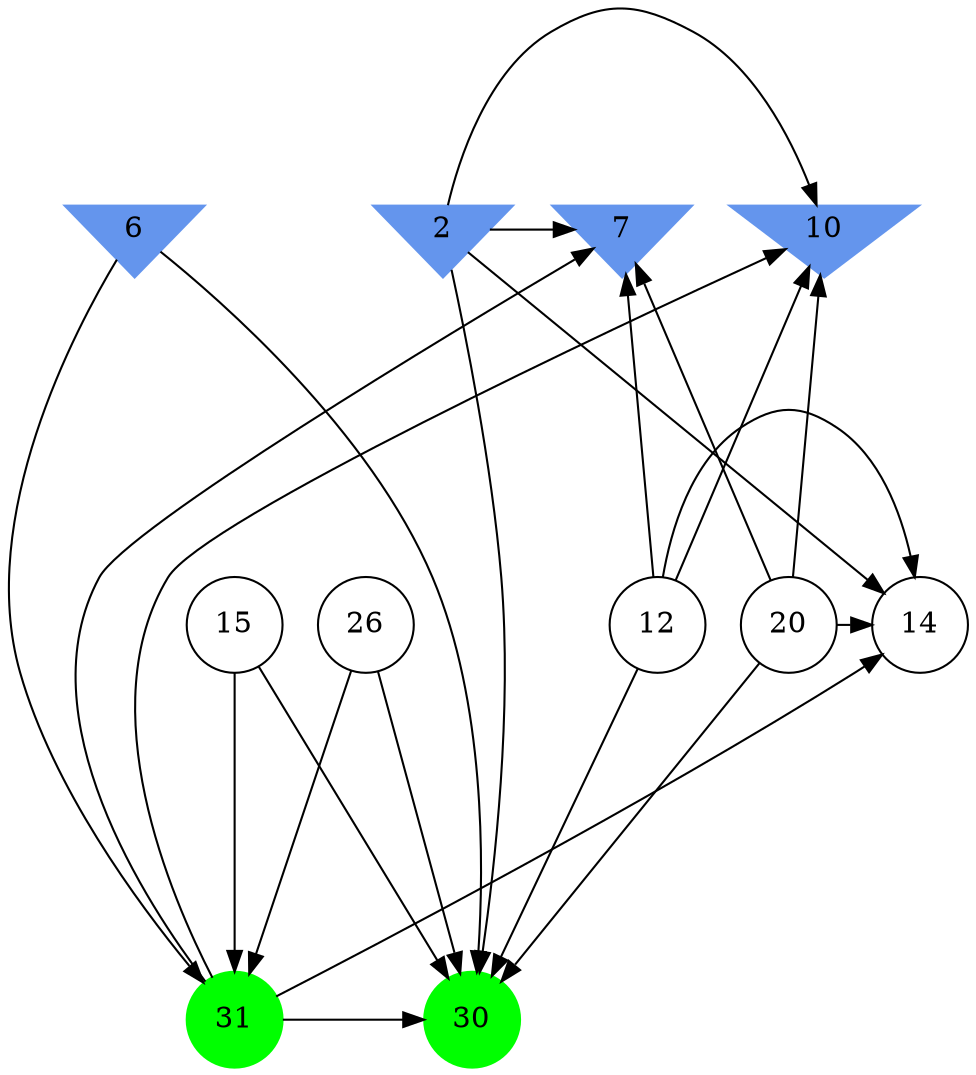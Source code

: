 digraph brain {
	ranksep=2.0;
	2 [shape=invtriangle,style=filled,color=cornflowerblue];
	6 [shape=invtriangle,style=filled,color=cornflowerblue];
	7 [shape=invtriangle,style=filled,color=cornflowerblue];
	10 [shape=invtriangle,style=filled,color=cornflowerblue];
	12 [shape=circle,color=black];
	14 [shape=circle,color=black];
	15 [shape=circle,color=black];
	20 [shape=circle,color=black];
	26 [shape=circle,color=black];
	30 [shape=circle,style=filled,color=green];
	31 [shape=circle,style=filled,color=green];
	12	->	10;
	12	->	30;
	12	->	7;
	12	->	14;
	20	->	10;
	20	->	30;
	20	->	7;
	20	->	14;
	31	->	10;
	31	->	30;
	31	->	7;
	31	->	14;
	2	->	10;
	2	->	30;
	2	->	7;
	2	->	14;
	6	->	31;
	6	->	30;
	15	->	31;
	15	->	30;
	26	->	31;
	26	->	30;
	{ rank=same; 2; 6; 7; 10; }
	{ rank=same; 12; 14; 15; 20; 26; }
	{ rank=same; 30; 31; }
}
